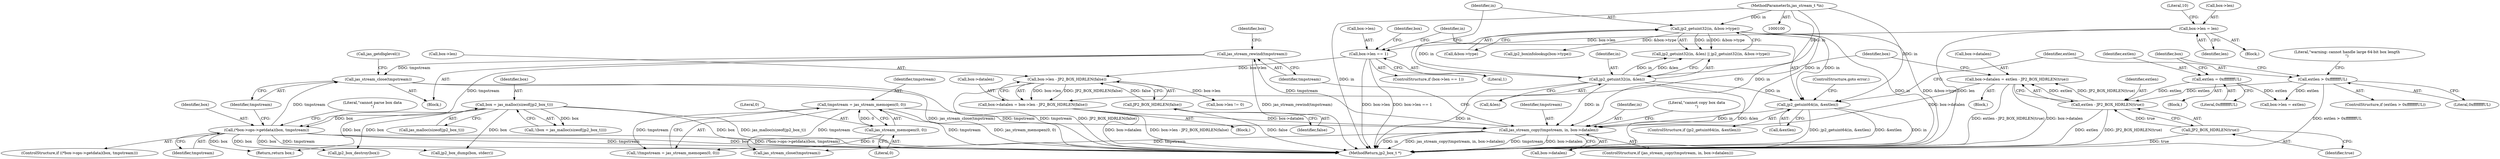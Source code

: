 digraph "0_jasper_e96fc4fdd525fa0ede28074a7e2b1caf94b58b0d_0@API" {
"1000304" [label="(Call,jas_stream_close(tmpstream))"];
"1000279" [label="(Call,jas_stream_rewind(tmpstream))"];
"1000269" [label="(Call,jas_stream_copy(tmpstream, in, box->datalen))"];
"1000261" [label="(Call,tmpstream = jas_stream_memopen(0, 0))"];
"1000263" [label="(Call,jas_stream_memopen(0, 0))"];
"1000189" [label="(Call,jp2_getuint64(in, &extlen))"];
"1000138" [label="(Call,jp2_getuint32(in, &box->type))"];
"1000134" [label="(Call,jp2_getuint32(in, &len))"];
"1000101" [label="(MethodParameterIn,jas_stream_t *in)"];
"1000220" [label="(Call,box->datalen = box->len - JP2_BOX_HDRLEN(false))"];
"1000224" [label="(Call,box->len - JP2_BOX_HDRLEN(false))"];
"1000182" [label="(Call,box->len == 1)"];
"1000157" [label="(Call,box->len = len)"];
"1000228" [label="(Call,JP2_BOX_HDRLEN(false))"];
"1000210" [label="(Call,box->datalen = extlen - JP2_BOX_HDRLEN(true))"];
"1000214" [label="(Call,extlen - JP2_BOX_HDRLEN(true))"];
"1000202" [label="(Call,extlen = 0xffffffffUL)"];
"1000196" [label="(Call,extlen > 0xffffffffUL)"];
"1000216" [label="(Call,JP2_BOX_HDRLEN(true))"];
"1000297" [label="(Call,(*box->ops->getdata)(box, tmpstream))"];
"1000117" [label="(Call,box = jas_malloc(sizeof(jp2_box_t)))"];
"1000311" [label="(Call,jp2_box_dump(box, stderr))"];
"1000186" [label="(Literal,1)"];
"1000183" [label="(Call,box->len)"];
"1000265" [label="(Literal,0)"];
"1000258" [label="(Block,)"];
"1000234" [label="(Identifier,box)"];
"1000163" [label="(Literal,10)"];
"1000271" [label="(Identifier,in)"];
"1000181" [label="(ControlStructure,if (box->len == 1))"];
"1000134" [label="(Call,jp2_getuint32(in, &len))"];
"1000116" [label="(Call,!(box = jas_malloc(sizeof(jp2_box_t))))"];
"1000190" [label="(Identifier,in)"];
"1000194" [label="(ControlStructure,goto error;)"];
"1000263" [label="(Call,jas_stream_memopen(0, 0))"];
"1000225" [label="(Call,box->len)"];
"1000188" [label="(ControlStructure,if (jp2_getuint64(in, &extlen)))"];
"1000158" [label="(Call,box->len)"];
"1000215" [label="(Identifier,extlen)"];
"1000207" [label="(Identifier,box)"];
"1000205" [label="(Call,box->len = extlen)"];
"1000279" [label="(Call,jas_stream_rewind(tmpstream))"];
"1000260" [label="(Call,!(tmpstream = jas_stream_memopen(0, 0)))"];
"1000202" [label="(Call,extlen = 0xffffffffUL)"];
"1000133" [label="(Call,jp2_getuint32(in, &len) || jp2_getuint32(in, &box->type))"];
"1000201" [label="(Literal,\"warning: cannot handle large 64-bit box length\n\")"];
"1000139" [label="(Identifier,in)"];
"1000219" [label="(Block,)"];
"1000283" [label="(Identifier,box)"];
"1000277" [label="(Literal,\"cannot copy box data\n\")"];
"1000119" [label="(Call,jas_malloc(sizeof(jp2_box_t)))"];
"1000189" [label="(Call,jp2_getuint64(in, &extlen))"];
"1000222" [label="(Identifier,box)"];
"1000296" [label="(ControlStructure,if ((*box->ops->getdata)(box, tmpstream)))"];
"1000305" [label="(Identifier,tmpstream)"];
"1000269" [label="(Call,jas_stream_copy(tmpstream, in, box->datalen))"];
"1000261" [label="(Call,tmpstream = jas_stream_memopen(0, 0))"];
"1000297" [label="(Call,(*box->ops->getdata)(box, tmpstream))"];
"1000138" [label="(Call,jp2_getuint32(in, &box->type))"];
"1000196" [label="(Call,extlen > 0xffffffffUL)"];
"1000229" [label="(Identifier,false)"];
"1000157" [label="(Call,box->len = len)"];
"1000211" [label="(Call,box->datalen)"];
"1000262" [label="(Identifier,tmpstream)"];
"1000210" [label="(Call,box->datalen = extlen - JP2_BOX_HDRLEN(true))"];
"1000182" [label="(Call,box->len == 1)"];
"1000187" [label="(Block,)"];
"1000270" [label="(Identifier,tmpstream)"];
"1000302" [label="(Literal,\"cannot parse box data\n\")"];
"1000140" [label="(Call,&box->type)"];
"1000232" [label="(Call,box->len != 0)"];
"1000161" [label="(Identifier,len)"];
"1000221" [label="(Call,box->datalen)"];
"1000199" [label="(Block,)"];
"1000204" [label="(Literal,0xffffffffUL)"];
"1000136" [label="(Call,&len)"];
"1000214" [label="(Call,extlen - JP2_BOX_HDRLEN(true))"];
"1000195" [label="(ControlStructure,if (extlen > 0xffffffffUL))"];
"1000314" [label="(Return,return box;)"];
"1000308" [label="(Call,jas_getdbglevel())"];
"1000298" [label="(Identifier,box)"];
"1000191" [label="(Call,&extlen)"];
"1000101" [label="(MethodParameterIn,jas_stream_t *in)"];
"1000272" [label="(Call,box->datalen)"];
"1000280" [label="(Identifier,tmpstream)"];
"1000264" [label="(Literal,0)"];
"1000216" [label="(Call,JP2_BOX_HDRLEN(true))"];
"1000118" [label="(Identifier,box)"];
"1000228" [label="(Call,JP2_BOX_HDRLEN(false))"];
"1000268" [label="(ControlStructure,if (jas_stream_copy(tmpstream, in, box->datalen)))"];
"1000203" [label="(Identifier,extlen)"];
"1000224" [label="(Call,box->len - JP2_BOX_HDRLEN(false))"];
"1000329" [label="(MethodReturn,jp2_box_t *)"];
"1000304" [label="(Call,jas_stream_close(tmpstream))"];
"1000320" [label="(Call,jp2_box_destroy(box))"];
"1000197" [label="(Identifier,extlen)"];
"1000299" [label="(Identifier,tmpstream)"];
"1000325" [label="(Call,jas_stream_close(tmpstream))"];
"1000148" [label="(Call,jp2_boxinfolookup(box->type))"];
"1000198" [label="(Literal,0xffffffffUL)"];
"1000117" [label="(Call,box = jas_malloc(sizeof(jp2_box_t)))"];
"1000135" [label="(Identifier,in)"];
"1000220" [label="(Call,box->datalen = box->len - JP2_BOX_HDRLEN(false))"];
"1000102" [label="(Block,)"];
"1000217" [label="(Identifier,true)"];
"1000304" -> "1000258"  [label="AST: "];
"1000304" -> "1000305"  [label="CFG: "];
"1000305" -> "1000304"  [label="AST: "];
"1000308" -> "1000304"  [label="CFG: "];
"1000304" -> "1000329"  [label="DDG: jas_stream_close(tmpstream)"];
"1000304" -> "1000329"  [label="DDG: tmpstream"];
"1000279" -> "1000304"  [label="DDG: tmpstream"];
"1000297" -> "1000304"  [label="DDG: tmpstream"];
"1000279" -> "1000258"  [label="AST: "];
"1000279" -> "1000280"  [label="CFG: "];
"1000280" -> "1000279"  [label="AST: "];
"1000283" -> "1000279"  [label="CFG: "];
"1000279" -> "1000329"  [label="DDG: jas_stream_rewind(tmpstream)"];
"1000269" -> "1000279"  [label="DDG: tmpstream"];
"1000279" -> "1000297"  [label="DDG: tmpstream"];
"1000269" -> "1000268"  [label="AST: "];
"1000269" -> "1000272"  [label="CFG: "];
"1000270" -> "1000269"  [label="AST: "];
"1000271" -> "1000269"  [label="AST: "];
"1000272" -> "1000269"  [label="AST: "];
"1000277" -> "1000269"  [label="CFG: "];
"1000280" -> "1000269"  [label="CFG: "];
"1000269" -> "1000329"  [label="DDG: jas_stream_copy(tmpstream, in, box->datalen)"];
"1000269" -> "1000329"  [label="DDG: tmpstream"];
"1000269" -> "1000329"  [label="DDG: box->datalen"];
"1000269" -> "1000329"  [label="DDG: in"];
"1000261" -> "1000269"  [label="DDG: tmpstream"];
"1000189" -> "1000269"  [label="DDG: in"];
"1000138" -> "1000269"  [label="DDG: in"];
"1000134" -> "1000269"  [label="DDG: in"];
"1000101" -> "1000269"  [label="DDG: in"];
"1000220" -> "1000269"  [label="DDG: box->datalen"];
"1000210" -> "1000269"  [label="DDG: box->datalen"];
"1000269" -> "1000325"  [label="DDG: tmpstream"];
"1000261" -> "1000260"  [label="AST: "];
"1000261" -> "1000263"  [label="CFG: "];
"1000262" -> "1000261"  [label="AST: "];
"1000263" -> "1000261"  [label="AST: "];
"1000260" -> "1000261"  [label="CFG: "];
"1000261" -> "1000329"  [label="DDG: jas_stream_memopen(0, 0)"];
"1000261" -> "1000329"  [label="DDG: tmpstream"];
"1000261" -> "1000260"  [label="DDG: tmpstream"];
"1000263" -> "1000261"  [label="DDG: 0"];
"1000261" -> "1000325"  [label="DDG: tmpstream"];
"1000263" -> "1000265"  [label="CFG: "];
"1000264" -> "1000263"  [label="AST: "];
"1000265" -> "1000263"  [label="AST: "];
"1000263" -> "1000260"  [label="DDG: 0"];
"1000189" -> "1000188"  [label="AST: "];
"1000189" -> "1000191"  [label="CFG: "];
"1000190" -> "1000189"  [label="AST: "];
"1000191" -> "1000189"  [label="AST: "];
"1000194" -> "1000189"  [label="CFG: "];
"1000197" -> "1000189"  [label="CFG: "];
"1000189" -> "1000329"  [label="DDG: in"];
"1000189" -> "1000329"  [label="DDG: jp2_getuint64(in, &extlen)"];
"1000189" -> "1000329"  [label="DDG: &extlen"];
"1000138" -> "1000189"  [label="DDG: in"];
"1000134" -> "1000189"  [label="DDG: in"];
"1000101" -> "1000189"  [label="DDG: in"];
"1000138" -> "1000133"  [label="AST: "];
"1000138" -> "1000140"  [label="CFG: "];
"1000139" -> "1000138"  [label="AST: "];
"1000140" -> "1000138"  [label="AST: "];
"1000133" -> "1000138"  [label="CFG: "];
"1000138" -> "1000329"  [label="DDG: in"];
"1000138" -> "1000329"  [label="DDG: &box->type"];
"1000138" -> "1000133"  [label="DDG: in"];
"1000138" -> "1000133"  [label="DDG: &box->type"];
"1000134" -> "1000138"  [label="DDG: in"];
"1000101" -> "1000138"  [label="DDG: in"];
"1000138" -> "1000148"  [label="DDG: &box->type"];
"1000134" -> "1000133"  [label="AST: "];
"1000134" -> "1000136"  [label="CFG: "];
"1000135" -> "1000134"  [label="AST: "];
"1000136" -> "1000134"  [label="AST: "];
"1000139" -> "1000134"  [label="CFG: "];
"1000133" -> "1000134"  [label="CFG: "];
"1000134" -> "1000329"  [label="DDG: in"];
"1000134" -> "1000329"  [label="DDG: &len"];
"1000134" -> "1000133"  [label="DDG: in"];
"1000134" -> "1000133"  [label="DDG: &len"];
"1000101" -> "1000134"  [label="DDG: in"];
"1000101" -> "1000100"  [label="AST: "];
"1000101" -> "1000329"  [label="DDG: in"];
"1000220" -> "1000219"  [label="AST: "];
"1000220" -> "1000224"  [label="CFG: "];
"1000221" -> "1000220"  [label="AST: "];
"1000224" -> "1000220"  [label="AST: "];
"1000234" -> "1000220"  [label="CFG: "];
"1000220" -> "1000329"  [label="DDG: box->datalen"];
"1000220" -> "1000329"  [label="DDG: box->len - JP2_BOX_HDRLEN(false)"];
"1000224" -> "1000220"  [label="DDG: box->len"];
"1000224" -> "1000220"  [label="DDG: JP2_BOX_HDRLEN(false)"];
"1000224" -> "1000228"  [label="CFG: "];
"1000225" -> "1000224"  [label="AST: "];
"1000228" -> "1000224"  [label="AST: "];
"1000224" -> "1000329"  [label="DDG: JP2_BOX_HDRLEN(false)"];
"1000182" -> "1000224"  [label="DDG: box->len"];
"1000228" -> "1000224"  [label="DDG: false"];
"1000224" -> "1000232"  [label="DDG: box->len"];
"1000182" -> "1000181"  [label="AST: "];
"1000182" -> "1000186"  [label="CFG: "];
"1000183" -> "1000182"  [label="AST: "];
"1000186" -> "1000182"  [label="AST: "];
"1000190" -> "1000182"  [label="CFG: "];
"1000222" -> "1000182"  [label="CFG: "];
"1000182" -> "1000329"  [label="DDG: box->len == 1"];
"1000182" -> "1000329"  [label="DDG: box->len"];
"1000157" -> "1000182"  [label="DDG: box->len"];
"1000157" -> "1000102"  [label="AST: "];
"1000157" -> "1000161"  [label="CFG: "];
"1000158" -> "1000157"  [label="AST: "];
"1000161" -> "1000157"  [label="AST: "];
"1000163" -> "1000157"  [label="CFG: "];
"1000157" -> "1000329"  [label="DDG: len"];
"1000228" -> "1000229"  [label="CFG: "];
"1000229" -> "1000228"  [label="AST: "];
"1000228" -> "1000329"  [label="DDG: false"];
"1000210" -> "1000187"  [label="AST: "];
"1000210" -> "1000214"  [label="CFG: "];
"1000211" -> "1000210"  [label="AST: "];
"1000214" -> "1000210"  [label="AST: "];
"1000234" -> "1000210"  [label="CFG: "];
"1000210" -> "1000329"  [label="DDG: extlen - JP2_BOX_HDRLEN(true)"];
"1000210" -> "1000329"  [label="DDG: box->datalen"];
"1000214" -> "1000210"  [label="DDG: extlen"];
"1000214" -> "1000210"  [label="DDG: JP2_BOX_HDRLEN(true)"];
"1000214" -> "1000216"  [label="CFG: "];
"1000215" -> "1000214"  [label="AST: "];
"1000216" -> "1000214"  [label="AST: "];
"1000214" -> "1000329"  [label="DDG: JP2_BOX_HDRLEN(true)"];
"1000214" -> "1000329"  [label="DDG: extlen"];
"1000202" -> "1000214"  [label="DDG: extlen"];
"1000196" -> "1000214"  [label="DDG: extlen"];
"1000216" -> "1000214"  [label="DDG: true"];
"1000202" -> "1000199"  [label="AST: "];
"1000202" -> "1000204"  [label="CFG: "];
"1000203" -> "1000202"  [label="AST: "];
"1000204" -> "1000202"  [label="AST: "];
"1000207" -> "1000202"  [label="CFG: "];
"1000202" -> "1000205"  [label="DDG: extlen"];
"1000196" -> "1000195"  [label="AST: "];
"1000196" -> "1000198"  [label="CFG: "];
"1000197" -> "1000196"  [label="AST: "];
"1000198" -> "1000196"  [label="AST: "];
"1000201" -> "1000196"  [label="CFG: "];
"1000207" -> "1000196"  [label="CFG: "];
"1000196" -> "1000329"  [label="DDG: extlen > 0xffffffffUL"];
"1000196" -> "1000205"  [label="DDG: extlen"];
"1000216" -> "1000217"  [label="CFG: "];
"1000217" -> "1000216"  [label="AST: "];
"1000216" -> "1000329"  [label="DDG: true"];
"1000297" -> "1000296"  [label="AST: "];
"1000297" -> "1000299"  [label="CFG: "];
"1000298" -> "1000297"  [label="AST: "];
"1000299" -> "1000297"  [label="AST: "];
"1000302" -> "1000297"  [label="CFG: "];
"1000305" -> "1000297"  [label="CFG: "];
"1000297" -> "1000329"  [label="DDG: tmpstream"];
"1000297" -> "1000329"  [label="DDG: box"];
"1000297" -> "1000329"  [label="DDG: (*box->ops->getdata)(box, tmpstream)"];
"1000117" -> "1000297"  [label="DDG: box"];
"1000297" -> "1000311"  [label="DDG: box"];
"1000297" -> "1000314"  [label="DDG: box"];
"1000297" -> "1000320"  [label="DDG: box"];
"1000297" -> "1000325"  [label="DDG: tmpstream"];
"1000117" -> "1000116"  [label="AST: "];
"1000117" -> "1000119"  [label="CFG: "];
"1000118" -> "1000117"  [label="AST: "];
"1000119" -> "1000117"  [label="AST: "];
"1000116" -> "1000117"  [label="CFG: "];
"1000117" -> "1000329"  [label="DDG: box"];
"1000117" -> "1000329"  [label="DDG: jas_malloc(sizeof(jp2_box_t))"];
"1000117" -> "1000116"  [label="DDG: box"];
"1000117" -> "1000311"  [label="DDG: box"];
"1000117" -> "1000314"  [label="DDG: box"];
"1000117" -> "1000320"  [label="DDG: box"];
}

